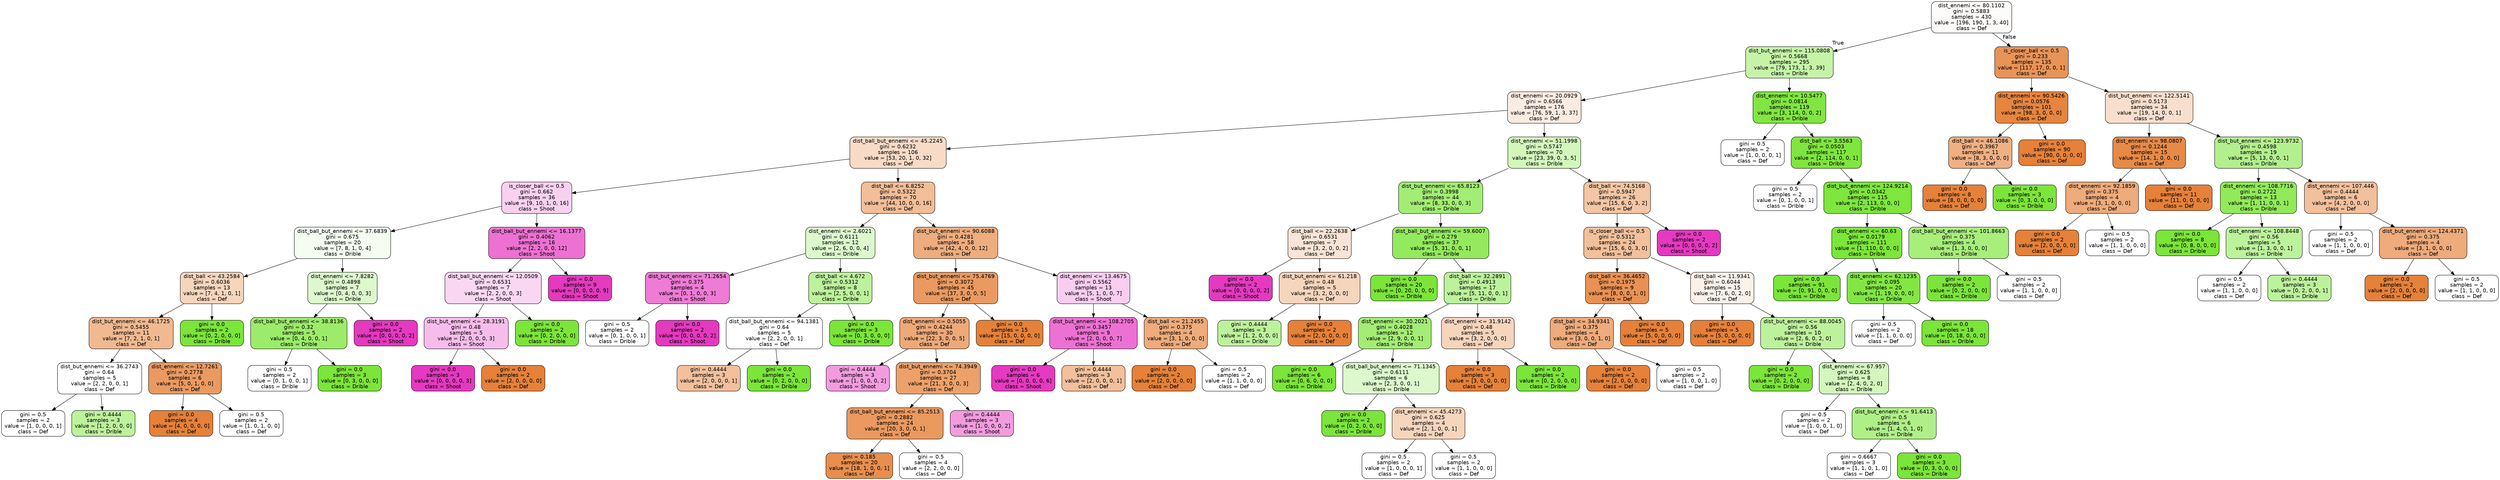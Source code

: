 digraph Tree {
node [shape=box, style="filled, rounded", color="black", fontname=helvetica] ;
edge [fontname=helvetica] ;
0 [label="dist_ennemi <= 80.1102\ngini = 0.5883\nsamples = 430\nvalue = [196, 190, 1, 3, 40]\nclass = Def", fillcolor="#e5813906"] ;
1 [label="dist_but_ennemi <= 115.0808\ngini = 0.5668\nsamples = 295\nvalue = [79, 173, 1, 3, 39]\nclass = Drible", fillcolor="#7be5396f"] ;
0 -> 1 [labeldistance=2.5, labelangle=45, headlabel="True"] ;
2 [label="dist_ennemi <= 20.0929\ngini = 0.6566\nsamples = 176\nvalue = [76, 59, 1, 3, 37]\nclass = Def", fillcolor="#e5813925"] ;
1 -> 2 ;
3 [label="dist_ball_but_ennemi <= 45.2245\ngini = 0.6232\nsamples = 106\nvalue = [53, 20, 1, 0, 32]\nclass = Def", fillcolor="#e5813948"] ;
2 -> 3 ;
4 [label="is_closer_ball <= 0.5\ngini = 0.662\nsamples = 36\nvalue = [9, 10, 1, 0, 16]\nclass = Shoot", fillcolor="#e539c03b"] ;
3 -> 4 ;
5 [label="dist_ball_but_ennemi <= 37.6839\ngini = 0.675\nsamples = 20\nvalue = [7, 8, 1, 0, 4]\nclass = Drible", fillcolor="#7be53914"] ;
4 -> 5 ;
6 [label="dist_ball <= 43.2584\ngini = 0.6036\nsamples = 13\nvalue = [7, 4, 1, 0, 1]\nclass = Def", fillcolor="#e5813955"] ;
5 -> 6 ;
7 [label="dist_but_ennemi <= 46.1725\ngini = 0.5455\nsamples = 11\nvalue = [7, 2, 1, 0, 1]\nclass = Def", fillcolor="#e581398e"] ;
6 -> 7 ;
8 [label="dist_but_ennemi <= 36.2743\ngini = 0.64\nsamples = 5\nvalue = [2, 2, 0, 0, 1]\nclass = Def", fillcolor="#e5813900"] ;
7 -> 8 ;
9 [label="gini = 0.5\nsamples = 2\nvalue = [1, 0, 0, 0, 1]\nclass = Def", fillcolor="#e5813900"] ;
8 -> 9 ;
10 [label="gini = 0.4444\nsamples = 3\nvalue = [1, 2, 0, 0, 0]\nclass = Drible", fillcolor="#7be5397f"] ;
8 -> 10 ;
11 [label="dist_ennemi <= 12.7261\ngini = 0.2778\nsamples = 6\nvalue = [5, 0, 1, 0, 0]\nclass = Def", fillcolor="#e58139cc"] ;
7 -> 11 ;
12 [label="gini = 0.0\nsamples = 4\nvalue = [4, 0, 0, 0, 0]\nclass = Def", fillcolor="#e58139ff"] ;
11 -> 12 ;
13 [label="gini = 0.5\nsamples = 2\nvalue = [1, 0, 1, 0, 0]\nclass = Def", fillcolor="#e5813900"] ;
11 -> 13 ;
14 [label="gini = 0.0\nsamples = 2\nvalue = [0, 2, 0, 0, 0]\nclass = Drible", fillcolor="#7be539ff"] ;
6 -> 14 ;
15 [label="dist_ennemi <= 7.8282\ngini = 0.4898\nsamples = 7\nvalue = [0, 4, 0, 0, 3]\nclass = Drible", fillcolor="#7be53940"] ;
5 -> 15 ;
16 [label="dist_ball_but_ennemi <= 38.8136\ngini = 0.32\nsamples = 5\nvalue = [0, 4, 0, 0, 1]\nclass = Drible", fillcolor="#7be539bf"] ;
15 -> 16 ;
17 [label="gini = 0.5\nsamples = 2\nvalue = [0, 1, 0, 0, 1]\nclass = Drible", fillcolor="#7be53900"] ;
16 -> 17 ;
18 [label="gini = 0.0\nsamples = 3\nvalue = [0, 3, 0, 0, 0]\nclass = Drible", fillcolor="#7be539ff"] ;
16 -> 18 ;
19 [label="gini = 0.0\nsamples = 2\nvalue = [0, 0, 0, 0, 2]\nclass = Shoot", fillcolor="#e539c0ff"] ;
15 -> 19 ;
20 [label="dist_ball_but_ennemi <= 16.1377\ngini = 0.4062\nsamples = 16\nvalue = [2, 2, 0, 0, 12]\nclass = Shoot", fillcolor="#e539c0b6"] ;
4 -> 20 ;
21 [label="dist_ball_but_ennemi <= 12.0509\ngini = 0.6531\nsamples = 7\nvalue = [2, 2, 0, 0, 3]\nclass = Shoot", fillcolor="#e539c033"] ;
20 -> 21 ;
22 [label="dist_but_ennemi <= 28.3191\ngini = 0.48\nsamples = 5\nvalue = [2, 0, 0, 0, 3]\nclass = Shoot", fillcolor="#e539c055"] ;
21 -> 22 ;
23 [label="gini = 0.0\nsamples = 3\nvalue = [0, 0, 0, 0, 3]\nclass = Shoot", fillcolor="#e539c0ff"] ;
22 -> 23 ;
24 [label="gini = 0.0\nsamples = 2\nvalue = [2, 0, 0, 0, 0]\nclass = Def", fillcolor="#e58139ff"] ;
22 -> 24 ;
25 [label="gini = 0.0\nsamples = 2\nvalue = [0, 2, 0, 0, 0]\nclass = Drible", fillcolor="#7be539ff"] ;
21 -> 25 ;
26 [label="gini = 0.0\nsamples = 9\nvalue = [0, 0, 0, 0, 9]\nclass = Shoot", fillcolor="#e539c0ff"] ;
20 -> 26 ;
27 [label="dist_ball <= 6.8252\ngini = 0.5322\nsamples = 70\nvalue = [44, 10, 0, 0, 16]\nclass = Def", fillcolor="#e5813984"] ;
3 -> 27 ;
28 [label="dist_ennemi <= 2.6021\ngini = 0.6111\nsamples = 12\nvalue = [2, 6, 0, 0, 4]\nclass = Drible", fillcolor="#7be53940"] ;
27 -> 28 ;
29 [label="dist_but_ennemi <= 71.2654\ngini = 0.375\nsamples = 4\nvalue = [0, 1, 0, 0, 3]\nclass = Shoot", fillcolor="#e539c0aa"] ;
28 -> 29 ;
30 [label="gini = 0.5\nsamples = 2\nvalue = [0, 1, 0, 0, 1]\nclass = Drible", fillcolor="#7be53900"] ;
29 -> 30 ;
31 [label="gini = 0.0\nsamples = 2\nvalue = [0, 0, 0, 0, 2]\nclass = Shoot", fillcolor="#e539c0ff"] ;
29 -> 31 ;
32 [label="dist_ball <= 4.672\ngini = 0.5312\nsamples = 8\nvalue = [2, 5, 0, 0, 1]\nclass = Drible", fillcolor="#7be53980"] ;
28 -> 32 ;
33 [label="dist_ball_but_ennemi <= 94.1381\ngini = 0.64\nsamples = 5\nvalue = [2, 2, 0, 0, 1]\nclass = Def", fillcolor="#e5813900"] ;
32 -> 33 ;
34 [label="gini = 0.4444\nsamples = 3\nvalue = [2, 0, 0, 0, 1]\nclass = Def", fillcolor="#e581397f"] ;
33 -> 34 ;
35 [label="gini = 0.0\nsamples = 2\nvalue = [0, 2, 0, 0, 0]\nclass = Drible", fillcolor="#7be539ff"] ;
33 -> 35 ;
36 [label="gini = 0.0\nsamples = 3\nvalue = [0, 3, 0, 0, 0]\nclass = Drible", fillcolor="#7be539ff"] ;
32 -> 36 ;
37 [label="dist_but_ennemi <= 90.6088\ngini = 0.4281\nsamples = 58\nvalue = [42, 4, 0, 0, 12]\nclass = Def", fillcolor="#e58139a6"] ;
27 -> 37 ;
38 [label="dist_but_ennemi <= 75.4769\ngini = 0.3072\nsamples = 45\nvalue = [37, 3, 0, 0, 5]\nclass = Def", fillcolor="#e58139cc"] ;
37 -> 38 ;
39 [label="dist_ennemi <= 0.5055\ngini = 0.4244\nsamples = 30\nvalue = [22, 3, 0, 0, 5]\nclass = Def", fillcolor="#e58139ad"] ;
38 -> 39 ;
40 [label="gini = 0.4444\nsamples = 3\nvalue = [1, 0, 0, 0, 2]\nclass = Shoot", fillcolor="#e539c07f"] ;
39 -> 40 ;
41 [label="dist_but_ennemi <= 74.3949\ngini = 0.3704\nsamples = 27\nvalue = [21, 3, 0, 0, 3]\nclass = Def", fillcolor="#e58139bf"] ;
39 -> 41 ;
42 [label="dist_ball_but_ennemi <= 85.2513\ngini = 0.2882\nsamples = 24\nvalue = [20, 3, 0, 0, 1]\nclass = Def", fillcolor="#e58139ce"] ;
41 -> 42 ;
43 [label="gini = 0.185\nsamples = 20\nvalue = [18, 1, 0, 0, 1]\nclass = Def", fillcolor="#e58139e4"] ;
42 -> 43 ;
44 [label="gini = 0.5\nsamples = 4\nvalue = [2, 2, 0, 0, 0]\nclass = Def", fillcolor="#e5813900"] ;
42 -> 44 ;
45 [label="gini = 0.4444\nsamples = 3\nvalue = [1, 0, 0, 0, 2]\nclass = Shoot", fillcolor="#e539c07f"] ;
41 -> 45 ;
46 [label="gini = 0.0\nsamples = 15\nvalue = [15, 0, 0, 0, 0]\nclass = Def", fillcolor="#e58139ff"] ;
38 -> 46 ;
47 [label="dist_ennemi <= 13.4675\ngini = 0.5562\nsamples = 13\nvalue = [5, 1, 0, 0, 7]\nclass = Shoot", fillcolor="#e539c040"] ;
37 -> 47 ;
48 [label="dist_but_ennemi <= 108.2705\ngini = 0.3457\nsamples = 9\nvalue = [2, 0, 0, 0, 7]\nclass = Shoot", fillcolor="#e539c0b6"] ;
47 -> 48 ;
49 [label="gini = 0.0\nsamples = 6\nvalue = [0, 0, 0, 0, 6]\nclass = Shoot", fillcolor="#e539c0ff"] ;
48 -> 49 ;
50 [label="gini = 0.4444\nsamples = 3\nvalue = [2, 0, 0, 0, 1]\nclass = Def", fillcolor="#e581397f"] ;
48 -> 50 ;
51 [label="dist_ball <= 21.2455\ngini = 0.375\nsamples = 4\nvalue = [3, 1, 0, 0, 0]\nclass = Def", fillcolor="#e58139aa"] ;
47 -> 51 ;
52 [label="gini = 0.0\nsamples = 2\nvalue = [2, 0, 0, 0, 0]\nclass = Def", fillcolor="#e58139ff"] ;
51 -> 52 ;
53 [label="gini = 0.5\nsamples = 2\nvalue = [1, 1, 0, 0, 0]\nclass = Def", fillcolor="#e5813900"] ;
51 -> 53 ;
54 [label="dist_ennemi <= 51.1998\ngini = 0.5747\nsamples = 70\nvalue = [23, 39, 0, 3, 5]\nclass = Drible", fillcolor="#7be53957"] ;
2 -> 54 ;
55 [label="dist_but_ennemi <= 65.8123\ngini = 0.3998\nsamples = 44\nvalue = [8, 33, 0, 0, 3]\nclass = Drible", fillcolor="#7be539b1"] ;
54 -> 55 ;
56 [label="dist_ball <= 22.2638\ngini = 0.6531\nsamples = 7\nvalue = [3, 2, 0, 0, 2]\nclass = Def", fillcolor="#e5813933"] ;
55 -> 56 ;
57 [label="gini = 0.0\nsamples = 2\nvalue = [0, 0, 0, 0, 2]\nclass = Shoot", fillcolor="#e539c0ff"] ;
56 -> 57 ;
58 [label="dist_but_ennemi <= 61.218\ngini = 0.48\nsamples = 5\nvalue = [3, 2, 0, 0, 0]\nclass = Def", fillcolor="#e5813955"] ;
56 -> 58 ;
59 [label="gini = 0.4444\nsamples = 3\nvalue = [1, 2, 0, 0, 0]\nclass = Drible", fillcolor="#7be5397f"] ;
58 -> 59 ;
60 [label="gini = 0.0\nsamples = 2\nvalue = [2, 0, 0, 0, 0]\nclass = Def", fillcolor="#e58139ff"] ;
58 -> 60 ;
61 [label="dist_ball_but_ennemi <= 59.6007\ngini = 0.279\nsamples = 37\nvalue = [5, 31, 0, 0, 1]\nclass = Drible", fillcolor="#7be539cf"] ;
55 -> 61 ;
62 [label="gini = 0.0\nsamples = 20\nvalue = [0, 20, 0, 0, 0]\nclass = Drible", fillcolor="#7be539ff"] ;
61 -> 62 ;
63 [label="dist_ball <= 32.2891\ngini = 0.4913\nsamples = 17\nvalue = [5, 11, 0, 0, 1]\nclass = Drible", fillcolor="#7be53980"] ;
61 -> 63 ;
64 [label="dist_ennemi <= 30.2021\ngini = 0.4028\nsamples = 12\nvalue = [2, 9, 0, 0, 1]\nclass = Drible", fillcolor="#7be539b2"] ;
63 -> 64 ;
65 [label="gini = 0.0\nsamples = 6\nvalue = [0, 6, 0, 0, 0]\nclass = Drible", fillcolor="#7be539ff"] ;
64 -> 65 ;
66 [label="dist_ball_but_ennemi <= 71.1345\ngini = 0.6111\nsamples = 6\nvalue = [2, 3, 0, 0, 1]\nclass = Drible", fillcolor="#7be53940"] ;
64 -> 66 ;
67 [label="gini = 0.0\nsamples = 2\nvalue = [0, 2, 0, 0, 0]\nclass = Drible", fillcolor="#7be539ff"] ;
66 -> 67 ;
68 [label="dist_ennemi <= 45.4273\ngini = 0.625\nsamples = 4\nvalue = [2, 1, 0, 0, 1]\nclass = Def", fillcolor="#e5813955"] ;
66 -> 68 ;
69 [label="gini = 0.5\nsamples = 2\nvalue = [1, 0, 0, 0, 1]\nclass = Def", fillcolor="#e5813900"] ;
68 -> 69 ;
70 [label="gini = 0.5\nsamples = 2\nvalue = [1, 1, 0, 0, 0]\nclass = Def", fillcolor="#e5813900"] ;
68 -> 70 ;
71 [label="dist_ennemi <= 31.9142\ngini = 0.48\nsamples = 5\nvalue = [3, 2, 0, 0, 0]\nclass = Def", fillcolor="#e5813955"] ;
63 -> 71 ;
72 [label="gini = 0.0\nsamples = 3\nvalue = [3, 0, 0, 0, 0]\nclass = Def", fillcolor="#e58139ff"] ;
71 -> 72 ;
73 [label="gini = 0.0\nsamples = 2\nvalue = [0, 2, 0, 0, 0]\nclass = Drible", fillcolor="#7be539ff"] ;
71 -> 73 ;
74 [label="dist_ball <= 74.5168\ngini = 0.5947\nsamples = 26\nvalue = [15, 6, 0, 3, 2]\nclass = Def", fillcolor="#e5813973"] ;
54 -> 74 ;
75 [label="is_closer_ball <= 0.5\ngini = 0.5312\nsamples = 24\nvalue = [15, 6, 0, 3, 0]\nclass = Def", fillcolor="#e5813980"] ;
74 -> 75 ;
76 [label="dist_ball <= 36.4652\ngini = 0.1975\nsamples = 9\nvalue = [8, 0, 0, 1, 0]\nclass = Def", fillcolor="#e58139df"] ;
75 -> 76 ;
77 [label="dist_ball <= 34.9341\ngini = 0.375\nsamples = 4\nvalue = [3, 0, 0, 1, 0]\nclass = Def", fillcolor="#e58139aa"] ;
76 -> 77 ;
78 [label="gini = 0.0\nsamples = 2\nvalue = [2, 0, 0, 0, 0]\nclass = Def", fillcolor="#e58139ff"] ;
77 -> 78 ;
79 [label="gini = 0.5\nsamples = 2\nvalue = [1, 0, 0, 1, 0]\nclass = Def", fillcolor="#e5813900"] ;
77 -> 79 ;
80 [label="gini = 0.0\nsamples = 5\nvalue = [5, 0, 0, 0, 0]\nclass = Def", fillcolor="#e58139ff"] ;
76 -> 80 ;
81 [label="dist_ball <= 11.9341\ngini = 0.6044\nsamples = 15\nvalue = [7, 6, 0, 2, 0]\nclass = Def", fillcolor="#e581391c"] ;
75 -> 81 ;
82 [label="gini = 0.0\nsamples = 5\nvalue = [5, 0, 0, 0, 0]\nclass = Def", fillcolor="#e58139ff"] ;
81 -> 82 ;
83 [label="dist_but_ennemi <= 88.0045\ngini = 0.56\nsamples = 10\nvalue = [2, 6, 0, 2, 0]\nclass = Drible", fillcolor="#7be5397f"] ;
81 -> 83 ;
84 [label="gini = 0.0\nsamples = 2\nvalue = [0, 2, 0, 0, 0]\nclass = Drible", fillcolor="#7be539ff"] ;
83 -> 84 ;
85 [label="dist_ennemi <= 67.957\ngini = 0.625\nsamples = 8\nvalue = [2, 4, 0, 2, 0]\nclass = Drible", fillcolor="#7be53955"] ;
83 -> 85 ;
86 [label="gini = 0.5\nsamples = 2\nvalue = [1, 0, 0, 1, 0]\nclass = Def", fillcolor="#e5813900"] ;
85 -> 86 ;
87 [label="dist_but_ennemi <= 91.6413\ngini = 0.5\nsamples = 6\nvalue = [1, 4, 0, 1, 0]\nclass = Drible", fillcolor="#7be53999"] ;
85 -> 87 ;
88 [label="gini = 0.6667\nsamples = 3\nvalue = [1, 1, 0, 1, 0]\nclass = Def", fillcolor="#e5813900"] ;
87 -> 88 ;
89 [label="gini = 0.0\nsamples = 3\nvalue = [0, 3, 0, 0, 0]\nclass = Drible", fillcolor="#7be539ff"] ;
87 -> 89 ;
90 [label="gini = 0.0\nsamples = 2\nvalue = [0, 0, 0, 0, 2]\nclass = Shoot", fillcolor="#e539c0ff"] ;
74 -> 90 ;
91 [label="dist_ennemi <= 10.5477\ngini = 0.0814\nsamples = 119\nvalue = [3, 114, 0, 0, 2]\nclass = Drible", fillcolor="#7be539f4"] ;
1 -> 91 ;
92 [label="gini = 0.5\nsamples = 2\nvalue = [1, 0, 0, 0, 1]\nclass = Def", fillcolor="#e5813900"] ;
91 -> 92 ;
93 [label="dist_ball <= 3.5563\ngini = 0.0503\nsamples = 117\nvalue = [2, 114, 0, 0, 1]\nclass = Drible", fillcolor="#7be539f8"] ;
91 -> 93 ;
94 [label="gini = 0.5\nsamples = 2\nvalue = [0, 1, 0, 0, 1]\nclass = Drible", fillcolor="#7be53900"] ;
93 -> 94 ;
95 [label="dist_but_ennemi <= 124.9214\ngini = 0.0342\nsamples = 115\nvalue = [2, 113, 0, 0, 0]\nclass = Drible", fillcolor="#7be539fa"] ;
93 -> 95 ;
96 [label="dist_ennemi <= 60.63\ngini = 0.0179\nsamples = 111\nvalue = [1, 110, 0, 0, 0]\nclass = Drible", fillcolor="#7be539fd"] ;
95 -> 96 ;
97 [label="gini = 0.0\nsamples = 91\nvalue = [0, 91, 0, 0, 0]\nclass = Drible", fillcolor="#7be539ff"] ;
96 -> 97 ;
98 [label="dist_ennemi <= 62.1235\ngini = 0.095\nsamples = 20\nvalue = [1, 19, 0, 0, 0]\nclass = Drible", fillcolor="#7be539f2"] ;
96 -> 98 ;
99 [label="gini = 0.5\nsamples = 2\nvalue = [1, 1, 0, 0, 0]\nclass = Def", fillcolor="#e5813900"] ;
98 -> 99 ;
100 [label="gini = 0.0\nsamples = 18\nvalue = [0, 18, 0, 0, 0]\nclass = Drible", fillcolor="#7be539ff"] ;
98 -> 100 ;
101 [label="dist_ball_but_ennemi <= 101.8663\ngini = 0.375\nsamples = 4\nvalue = [1, 3, 0, 0, 0]\nclass = Drible", fillcolor="#7be539aa"] ;
95 -> 101 ;
102 [label="gini = 0.0\nsamples = 2\nvalue = [0, 2, 0, 0, 0]\nclass = Drible", fillcolor="#7be539ff"] ;
101 -> 102 ;
103 [label="gini = 0.5\nsamples = 2\nvalue = [1, 1, 0, 0, 0]\nclass = Def", fillcolor="#e5813900"] ;
101 -> 103 ;
104 [label="is_closer_ball <= 0.5\ngini = 0.233\nsamples = 135\nvalue = [117, 17, 0, 0, 1]\nclass = Def", fillcolor="#e58139d8"] ;
0 -> 104 [labeldistance=2.5, labelangle=-45, headlabel="False"] ;
105 [label="dist_ennemi <= 90.5426\ngini = 0.0576\nsamples = 101\nvalue = [98, 3, 0, 0, 0]\nclass = Def", fillcolor="#e58139f7"] ;
104 -> 105 ;
106 [label="dist_ball <= 46.1086\ngini = 0.3967\nsamples = 11\nvalue = [8, 3, 0, 0, 0]\nclass = Def", fillcolor="#e581399f"] ;
105 -> 106 ;
107 [label="gini = 0.0\nsamples = 8\nvalue = [8, 0, 0, 0, 0]\nclass = Def", fillcolor="#e58139ff"] ;
106 -> 107 ;
108 [label="gini = 0.0\nsamples = 3\nvalue = [0, 3, 0, 0, 0]\nclass = Drible", fillcolor="#7be539ff"] ;
106 -> 108 ;
109 [label="gini = 0.0\nsamples = 90\nvalue = [90, 0, 0, 0, 0]\nclass = Def", fillcolor="#e58139ff"] ;
105 -> 109 ;
110 [label="dist_but_ennemi <= 122.5141\ngini = 0.5173\nsamples = 34\nvalue = [19, 14, 0, 0, 1]\nclass = Def", fillcolor="#e5813940"] ;
104 -> 110 ;
111 [label="dist_ennemi <= 98.0807\ngini = 0.1244\nsamples = 15\nvalue = [14, 1, 0, 0, 0]\nclass = Def", fillcolor="#e58139ed"] ;
110 -> 111 ;
112 [label="dist_ennemi <= 92.1859\ngini = 0.375\nsamples = 4\nvalue = [3, 1, 0, 0, 0]\nclass = Def", fillcolor="#e58139aa"] ;
111 -> 112 ;
113 [label="gini = 0.0\nsamples = 2\nvalue = [2, 0, 0, 0, 0]\nclass = Def", fillcolor="#e58139ff"] ;
112 -> 113 ;
114 [label="gini = 0.5\nsamples = 2\nvalue = [1, 1, 0, 0, 0]\nclass = Def", fillcolor="#e5813900"] ;
112 -> 114 ;
115 [label="gini = 0.0\nsamples = 11\nvalue = [11, 0, 0, 0, 0]\nclass = Def", fillcolor="#e58139ff"] ;
111 -> 115 ;
116 [label="dist_but_ennemi <= 123.9732\ngini = 0.4598\nsamples = 19\nvalue = [5, 13, 0, 0, 1]\nclass = Drible", fillcolor="#7be53992"] ;
110 -> 116 ;
117 [label="dist_ennemi <= 108.7716\ngini = 0.2722\nsamples = 13\nvalue = [1, 11, 0, 0, 1]\nclass = Drible", fillcolor="#7be539d4"] ;
116 -> 117 ;
118 [label="gini = 0.0\nsamples = 8\nvalue = [0, 8, 0, 0, 0]\nclass = Drible", fillcolor="#7be539ff"] ;
117 -> 118 ;
119 [label="dist_ennemi <= 108.8448\ngini = 0.56\nsamples = 5\nvalue = [1, 3, 0, 0, 1]\nclass = Drible", fillcolor="#7be5397f"] ;
117 -> 119 ;
120 [label="gini = 0.5\nsamples = 2\nvalue = [1, 1, 0, 0, 0]\nclass = Def", fillcolor="#e5813900"] ;
119 -> 120 ;
121 [label="gini = 0.4444\nsamples = 3\nvalue = [0, 2, 0, 0, 1]\nclass = Drible", fillcolor="#7be5397f"] ;
119 -> 121 ;
122 [label="dist_ennemi <= 107.446\ngini = 0.4444\nsamples = 6\nvalue = [4, 2, 0, 0, 0]\nclass = Def", fillcolor="#e581397f"] ;
116 -> 122 ;
123 [label="gini = 0.5\nsamples = 2\nvalue = [1, 1, 0, 0, 0]\nclass = Def", fillcolor="#e5813900"] ;
122 -> 123 ;
124 [label="dist_but_ennemi <= 124.4371\ngini = 0.375\nsamples = 4\nvalue = [3, 1, 0, 0, 0]\nclass = Def", fillcolor="#e58139aa"] ;
122 -> 124 ;
125 [label="gini = 0.0\nsamples = 2\nvalue = [2, 0, 0, 0, 0]\nclass = Def", fillcolor="#e58139ff"] ;
124 -> 125 ;
126 [label="gini = 0.5\nsamples = 2\nvalue = [1, 1, 0, 0, 0]\nclass = Def", fillcolor="#e5813900"] ;
124 -> 126 ;
}